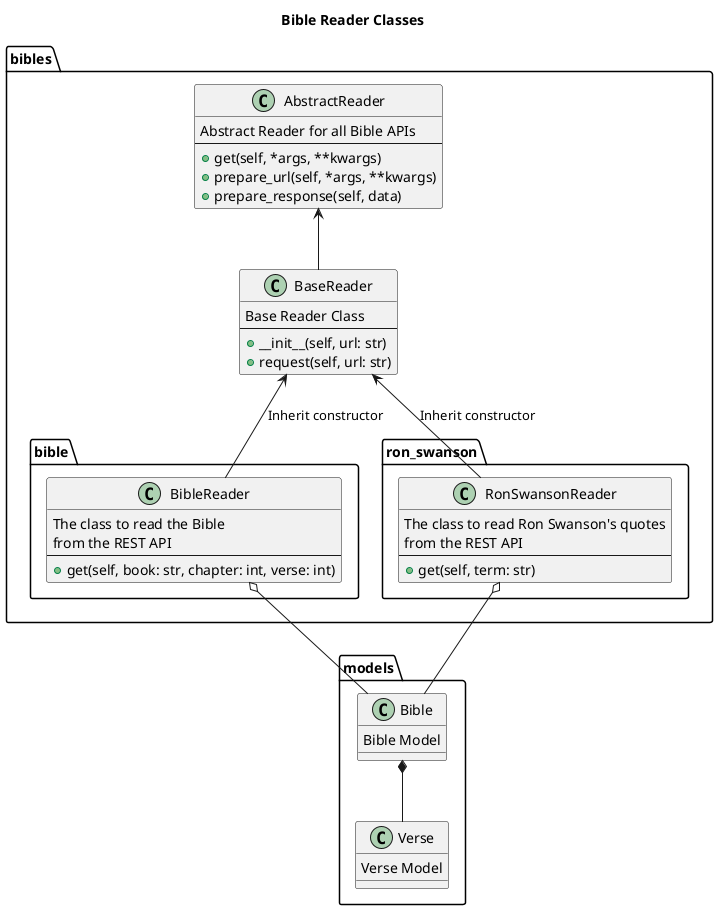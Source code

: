 @startuml

title "Bible Reader Classes"

package models {
    class Bible {
        Bible Model
    }
    class Verse {
        Verse Model
    }
    Verse -up-* Bible
}

package bibles {
    class AbstractReader{
        Abstract Reader for all Bible APIs
        ----
        +get(self, *args, **kwargs)
        +prepare_url(self, *args, **kwargs)
        +prepare_response(self, data)
    }
    class BaseReader{
        Base Reader Class
        ----
        +__init__(self, url: str)
        +request(self, url: str)
    }
    package bible{
        class BibleReader{
            The class to read the Bible
            from the REST API
            ----
            +get(self, book: str, chapter: int, verse: int)
        }
    }
    package ron_swanson{
        class RonSwansonReader{
            The class to read Ron Swanson's quotes
            from the REST API
            ----
            +get(self, term: str)
        }
    }
    BaseReader -up-> AbstractReader

    BibleReader -up-> BaseReader: Inherit constructor
    RonSwansonReader -up-> BaseReader: Inherit constructor
}
Bible -up-o BibleReader
Bible -up-o RonSwansonReader

@enduml